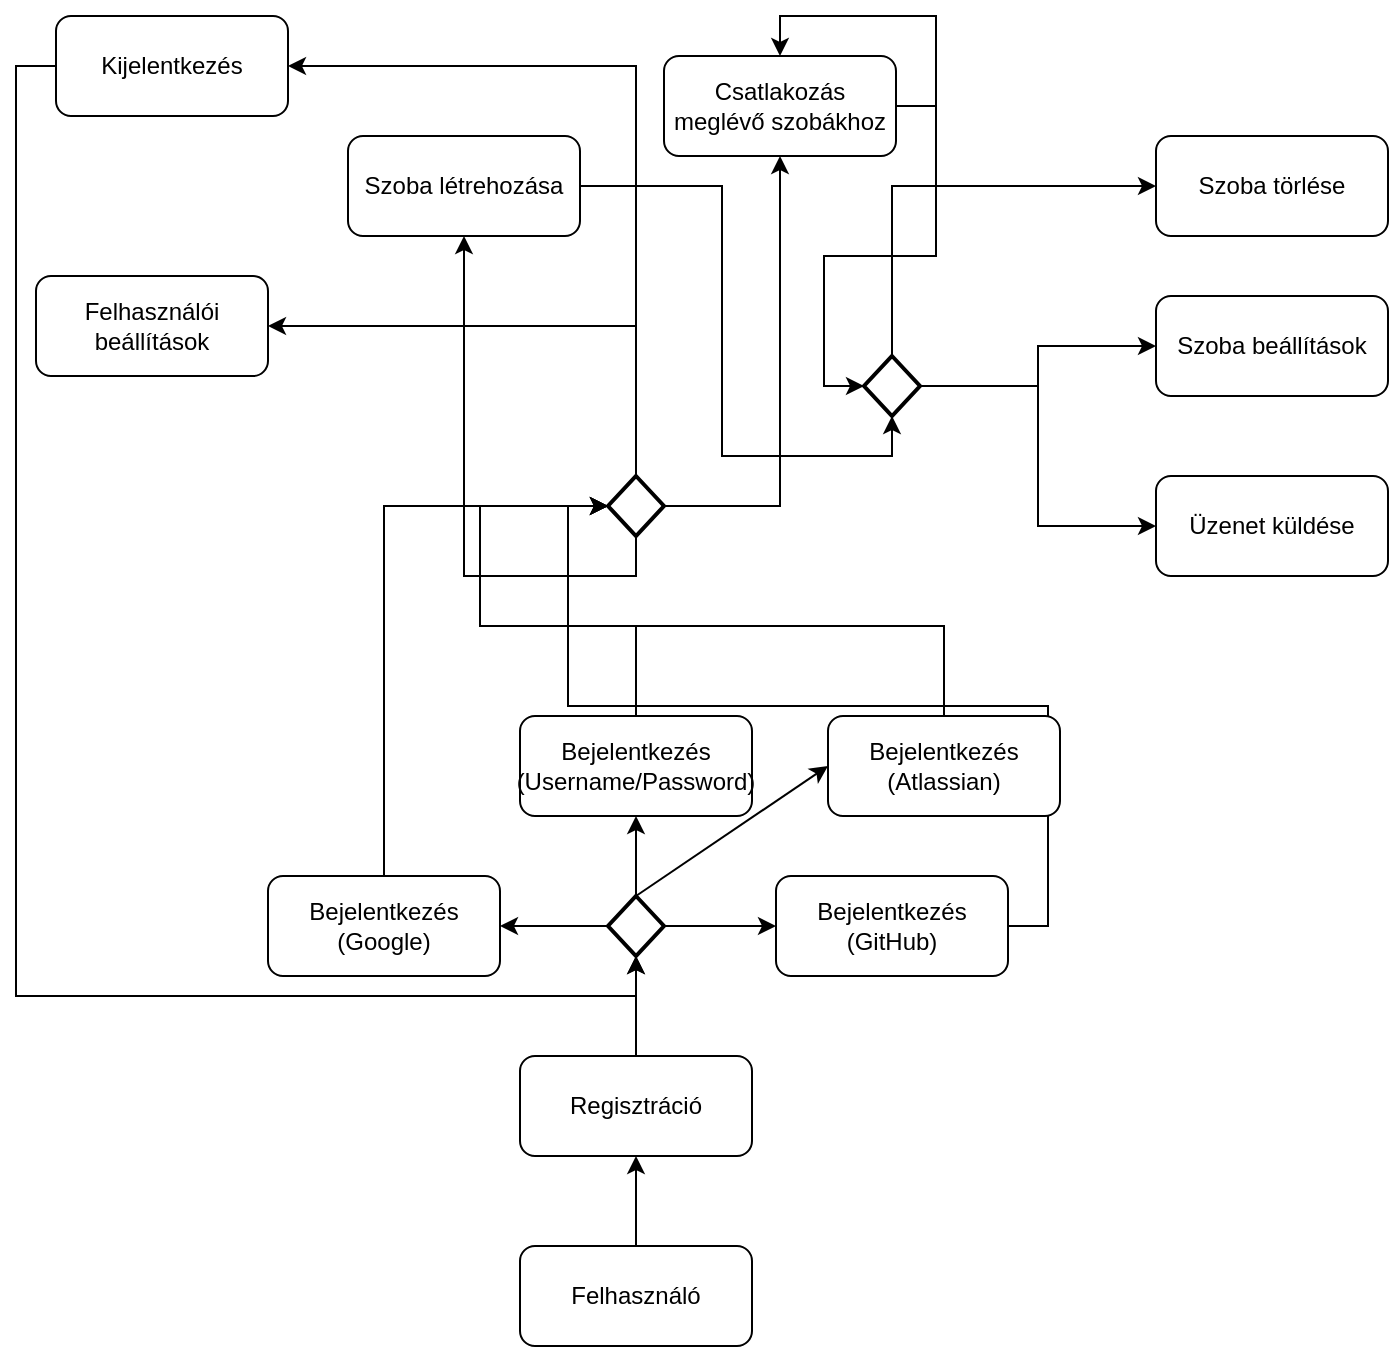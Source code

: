 <mxfile version="15.5.9" type="device"><diagram id="BXmBeo_IEokzREdqTc-5" name="Page-1"><mxGraphModel dx="1102" dy="610" grid="1" gridSize="10" guides="1" tooltips="1" connect="1" arrows="1" fold="1" page="1" pageScale="1" pageWidth="827" pageHeight="1169" math="0" shadow="0"><root><mxCell id="0"/><mxCell id="1" parent="0"/><mxCell id="DgmcfRTx5tDchHgxr0VJ-1" value="Felhasználó" style="rounded=1;whiteSpace=wrap;html=1;" vertex="1" parent="1"><mxGeometry x="342" y="635" width="116" height="50" as="geometry"/></mxCell><mxCell id="DgmcfRTx5tDchHgxr0VJ-3" value="" style="endArrow=classic;html=1;rounded=0;exitX=0.5;exitY=0;exitDx=0;exitDy=0;entryX=0.5;entryY=1;entryDx=0;entryDy=0;" edge="1" parent="1" source="DgmcfRTx5tDchHgxr0VJ-1" target="DgmcfRTx5tDchHgxr0VJ-5"><mxGeometry width="50" height="50" relative="1" as="geometry"><mxPoint x="400" y="550" as="sourcePoint"/><mxPoint x="400" y="500" as="targetPoint"/></mxGeometry></mxCell><mxCell id="DgmcfRTx5tDchHgxr0VJ-5" value="Regisztráció" style="rounded=1;whiteSpace=wrap;html=1;" vertex="1" parent="1"><mxGeometry x="342" y="540" width="116" height="50" as="geometry"/></mxCell><mxCell id="DgmcfRTx5tDchHgxr0VJ-8" value="" style="endArrow=classic;html=1;rounded=0;exitX=0.5;exitY=0;exitDx=0;exitDy=0;entryX=0.5;entryY=1;entryDx=0;entryDy=0;entryPerimeter=0;" edge="1" parent="1" source="DgmcfRTx5tDchHgxr0VJ-5" target="DgmcfRTx5tDchHgxr0VJ-30"><mxGeometry width="50" height="50" relative="1" as="geometry"><mxPoint x="400" y="530" as="sourcePoint"/><mxPoint x="400" y="480" as="targetPoint"/></mxGeometry></mxCell><mxCell id="DgmcfRTx5tDchHgxr0VJ-60" style="edgeStyle=orthogonalEdgeStyle;rounded=0;orthogonalLoop=1;jettySize=auto;html=1;exitX=1;exitY=0.5;exitDx=0;exitDy=0;entryX=0.5;entryY=1;entryDx=0;entryDy=0;entryPerimeter=0;" edge="1" parent="1" source="DgmcfRTx5tDchHgxr0VJ-14" target="DgmcfRTx5tDchHgxr0VJ-53"><mxGeometry relative="1" as="geometry"/></mxCell><mxCell id="DgmcfRTx5tDchHgxr0VJ-14" value="Szoba létrehozása" style="rounded=1;whiteSpace=wrap;html=1;" vertex="1" parent="1"><mxGeometry x="256" y="80" width="116" height="50" as="geometry"/></mxCell><mxCell id="DgmcfRTx5tDchHgxr0VJ-55" style="edgeStyle=orthogonalEdgeStyle;rounded=0;orthogonalLoop=1;jettySize=auto;html=1;exitX=1;exitY=0.5;exitDx=0;exitDy=0;entryX=0;entryY=0.5;entryDx=0;entryDy=0;entryPerimeter=0;" edge="1" parent="1" source="DgmcfRTx5tDchHgxr0VJ-15" target="DgmcfRTx5tDchHgxr0VJ-53"><mxGeometry relative="1" as="geometry"/></mxCell><mxCell id="DgmcfRTx5tDchHgxr0VJ-15" value="&lt;div&gt;Csatlakozás&lt;/div&gt;&lt;div&gt;meglévő szobákhoz&lt;/div&gt;" style="rounded=1;whiteSpace=wrap;html=1;" vertex="1" parent="1"><mxGeometry x="414" y="40" width="116" height="50" as="geometry"/></mxCell><mxCell id="DgmcfRTx5tDchHgxr0VJ-18" value="Szoba törlése" style="rounded=1;whiteSpace=wrap;html=1;" vertex="1" parent="1"><mxGeometry x="660" y="80" width="116" height="50" as="geometry"/></mxCell><mxCell id="DgmcfRTx5tDchHgxr0VJ-21" value="Szoba beállítások" style="rounded=1;whiteSpace=wrap;html=1;" vertex="1" parent="1"><mxGeometry x="660" y="160" width="116" height="50" as="geometry"/></mxCell><mxCell id="DgmcfRTx5tDchHgxr0VJ-23" value="&lt;div&gt;Felhasználói beállítások&lt;/div&gt;" style="rounded=1;whiteSpace=wrap;html=1;" vertex="1" parent="1"><mxGeometry x="100" y="150" width="116" height="50" as="geometry"/></mxCell><mxCell id="DgmcfRTx5tDchHgxr0VJ-62" style="edgeStyle=orthogonalEdgeStyle;rounded=0;orthogonalLoop=1;jettySize=auto;html=1;exitX=0;exitY=0.5;exitDx=0;exitDy=0;entryX=0.5;entryY=1;entryDx=0;entryDy=0;entryPerimeter=0;" edge="1" parent="1" source="DgmcfRTx5tDchHgxr0VJ-28" target="DgmcfRTx5tDchHgxr0VJ-30"><mxGeometry relative="1" as="geometry"/></mxCell><mxCell id="DgmcfRTx5tDchHgxr0VJ-28" value="Kijelentkezés" style="rounded=1;whiteSpace=wrap;html=1;" vertex="1" parent="1"><mxGeometry x="110" y="20" width="116" height="50" as="geometry"/></mxCell><mxCell id="DgmcfRTx5tDchHgxr0VJ-30" value="" style="strokeWidth=2;html=1;shape=mxgraph.flowchart.decision;whiteSpace=wrap;" vertex="1" parent="1"><mxGeometry x="386" y="460" width="28" height="30" as="geometry"/></mxCell><mxCell id="DgmcfRTx5tDchHgxr0VJ-34" value="" style="endArrow=classic;html=1;rounded=0;exitX=0;exitY=0.5;exitDx=0;exitDy=0;exitPerimeter=0;entryX=1;entryY=0.5;entryDx=0;entryDy=0;" edge="1" parent="1" source="DgmcfRTx5tDchHgxr0VJ-30" target="DgmcfRTx5tDchHgxr0VJ-35"><mxGeometry width="50" height="50" relative="1" as="geometry"><mxPoint x="346" y="480" as="sourcePoint"/><mxPoint x="336" y="475" as="targetPoint"/></mxGeometry></mxCell><mxCell id="DgmcfRTx5tDchHgxr0VJ-44" style="edgeStyle=orthogonalEdgeStyle;rounded=0;orthogonalLoop=1;jettySize=auto;html=1;exitX=0.5;exitY=0;exitDx=0;exitDy=0;entryX=0;entryY=0.5;entryDx=0;entryDy=0;entryPerimeter=0;" edge="1" parent="1" source="DgmcfRTx5tDchHgxr0VJ-35" target="DgmcfRTx5tDchHgxr0VJ-43"><mxGeometry relative="1" as="geometry"/></mxCell><mxCell id="DgmcfRTx5tDchHgxr0VJ-35" value="&lt;div&gt;Bejelentkezés (Google)&lt;/div&gt;" style="rounded=1;whiteSpace=wrap;html=1;" vertex="1" parent="1"><mxGeometry x="216" y="450" width="116" height="50" as="geometry"/></mxCell><mxCell id="DgmcfRTx5tDchHgxr0VJ-48" style="edgeStyle=orthogonalEdgeStyle;rounded=0;orthogonalLoop=1;jettySize=auto;html=1;exitX=1;exitY=0.5;exitDx=0;exitDy=0;entryX=0;entryY=0.5;entryDx=0;entryDy=0;entryPerimeter=0;" edge="1" parent="1" source="DgmcfRTx5tDchHgxr0VJ-36" target="DgmcfRTx5tDchHgxr0VJ-43"><mxGeometry relative="1" as="geometry"/></mxCell><mxCell id="DgmcfRTx5tDchHgxr0VJ-36" value="&lt;div&gt;Bejelentkezés (GitHub)&lt;/div&gt;" style="rounded=1;whiteSpace=wrap;html=1;" vertex="1" parent="1"><mxGeometry x="470" y="450" width="116" height="50" as="geometry"/></mxCell><mxCell id="DgmcfRTx5tDchHgxr0VJ-37" value="" style="endArrow=classic;html=1;rounded=0;exitX=1;exitY=0.5;exitDx=0;exitDy=0;exitPerimeter=0;entryX=0;entryY=0.5;entryDx=0;entryDy=0;" edge="1" parent="1" source="DgmcfRTx5tDchHgxr0VJ-30" target="DgmcfRTx5tDchHgxr0VJ-36"><mxGeometry width="50" height="50" relative="1" as="geometry"><mxPoint x="396" y="485" as="sourcePoint"/><mxPoint x="342" y="485" as="targetPoint"/></mxGeometry></mxCell><mxCell id="DgmcfRTx5tDchHgxr0VJ-38" value="" style="endArrow=classic;html=1;rounded=0;exitX=0.5;exitY=0;exitDx=0;exitDy=0;exitPerimeter=0;entryX=0.5;entryY=1;entryDx=0;entryDy=0;" edge="1" parent="1" source="DgmcfRTx5tDchHgxr0VJ-30" target="DgmcfRTx5tDchHgxr0VJ-39"><mxGeometry width="50" height="50" relative="1" as="geometry"><mxPoint x="400" y="440" as="sourcePoint"/><mxPoint x="400" y="420" as="targetPoint"/></mxGeometry></mxCell><mxCell id="DgmcfRTx5tDchHgxr0VJ-45" style="edgeStyle=orthogonalEdgeStyle;rounded=0;orthogonalLoop=1;jettySize=auto;html=1;exitX=0.5;exitY=0;exitDx=0;exitDy=0;entryX=0;entryY=0.5;entryDx=0;entryDy=0;entryPerimeter=0;" edge="1" parent="1" source="DgmcfRTx5tDchHgxr0VJ-39" target="DgmcfRTx5tDchHgxr0VJ-43"><mxGeometry relative="1" as="geometry"/></mxCell><mxCell id="DgmcfRTx5tDchHgxr0VJ-39" value="&lt;div&gt;Bejelentkezés (Username/Password)&lt;/div&gt;" style="rounded=1;whiteSpace=wrap;html=1;" vertex="1" parent="1"><mxGeometry x="342" y="370" width="116" height="50" as="geometry"/></mxCell><mxCell id="DgmcfRTx5tDchHgxr0VJ-40" value="" style="endArrow=classic;html=1;rounded=0;exitX=0.5;exitY=0;exitDx=0;exitDy=0;exitPerimeter=0;entryX=0;entryY=0.5;entryDx=0;entryDy=0;" edge="1" parent="1" source="DgmcfRTx5tDchHgxr0VJ-30" target="DgmcfRTx5tDchHgxr0VJ-41"><mxGeometry width="50" height="50" relative="1" as="geometry"><mxPoint x="424" y="485" as="sourcePoint"/><mxPoint x="486" y="420" as="targetPoint"/></mxGeometry></mxCell><mxCell id="DgmcfRTx5tDchHgxr0VJ-46" style="edgeStyle=orthogonalEdgeStyle;rounded=0;orthogonalLoop=1;jettySize=auto;html=1;exitX=0.5;exitY=0;exitDx=0;exitDy=0;entryX=0;entryY=0.5;entryDx=0;entryDy=0;entryPerimeter=0;" edge="1" parent="1" source="DgmcfRTx5tDchHgxr0VJ-41" target="DgmcfRTx5tDchHgxr0VJ-43"><mxGeometry relative="1" as="geometry"/></mxCell><mxCell id="DgmcfRTx5tDchHgxr0VJ-41" value="&lt;div&gt;Bejelentkezés (Atlassian)&lt;/div&gt;" style="rounded=1;whiteSpace=wrap;html=1;" vertex="1" parent="1"><mxGeometry x="496" y="370" width="116" height="50" as="geometry"/></mxCell><mxCell id="DgmcfRTx5tDchHgxr0VJ-49" style="edgeStyle=orthogonalEdgeStyle;rounded=0;orthogonalLoop=1;jettySize=auto;html=1;exitX=0.5;exitY=0;exitDx=0;exitDy=0;exitPerimeter=0;entryX=1;entryY=0.5;entryDx=0;entryDy=0;" edge="1" parent="1" source="DgmcfRTx5tDchHgxr0VJ-43" target="DgmcfRTx5tDchHgxr0VJ-23"><mxGeometry relative="1" as="geometry"/></mxCell><mxCell id="DgmcfRTx5tDchHgxr0VJ-50" style="edgeStyle=orthogonalEdgeStyle;rounded=0;orthogonalLoop=1;jettySize=auto;html=1;exitX=1;exitY=0.5;exitDx=0;exitDy=0;exitPerimeter=0;entryX=0.5;entryY=1;entryDx=0;entryDy=0;" edge="1" parent="1" source="DgmcfRTx5tDchHgxr0VJ-43" target="DgmcfRTx5tDchHgxr0VJ-15"><mxGeometry relative="1" as="geometry"/></mxCell><mxCell id="DgmcfRTx5tDchHgxr0VJ-51" style="edgeStyle=orthogonalEdgeStyle;rounded=0;orthogonalLoop=1;jettySize=auto;html=1;exitX=0.5;exitY=1;exitDx=0;exitDy=0;exitPerimeter=0;entryX=0.5;entryY=1;entryDx=0;entryDy=0;" edge="1" parent="1" source="DgmcfRTx5tDchHgxr0VJ-43" target="DgmcfRTx5tDchHgxr0VJ-14"><mxGeometry relative="1" as="geometry"/></mxCell><mxCell id="DgmcfRTx5tDchHgxr0VJ-52" style="edgeStyle=orthogonalEdgeStyle;rounded=0;orthogonalLoop=1;jettySize=auto;html=1;exitX=0.5;exitY=0;exitDx=0;exitDy=0;exitPerimeter=0;entryX=1;entryY=0.5;entryDx=0;entryDy=0;" edge="1" parent="1" source="DgmcfRTx5tDchHgxr0VJ-43" target="DgmcfRTx5tDchHgxr0VJ-28"><mxGeometry relative="1" as="geometry"/></mxCell><mxCell id="DgmcfRTx5tDchHgxr0VJ-43" value="" style="strokeWidth=2;html=1;shape=mxgraph.flowchart.decision;whiteSpace=wrap;" vertex="1" parent="1"><mxGeometry x="386" y="250" width="28" height="30" as="geometry"/></mxCell><mxCell id="DgmcfRTx5tDchHgxr0VJ-56" style="edgeStyle=orthogonalEdgeStyle;rounded=0;orthogonalLoop=1;jettySize=auto;html=1;exitX=1;exitY=0.5;exitDx=0;exitDy=0;exitPerimeter=0;entryX=0;entryY=0.5;entryDx=0;entryDy=0;" edge="1" parent="1" source="DgmcfRTx5tDchHgxr0VJ-53" target="DgmcfRTx5tDchHgxr0VJ-21"><mxGeometry relative="1" as="geometry"/></mxCell><mxCell id="DgmcfRTx5tDchHgxr0VJ-57" style="edgeStyle=orthogonalEdgeStyle;rounded=0;orthogonalLoop=1;jettySize=auto;html=1;exitX=0.5;exitY=0;exitDx=0;exitDy=0;exitPerimeter=0;entryX=0;entryY=0.5;entryDx=0;entryDy=0;" edge="1" parent="1" source="DgmcfRTx5tDchHgxr0VJ-53" target="DgmcfRTx5tDchHgxr0VJ-18"><mxGeometry relative="1" as="geometry"/></mxCell><mxCell id="DgmcfRTx5tDchHgxr0VJ-59" style="edgeStyle=orthogonalEdgeStyle;rounded=0;orthogonalLoop=1;jettySize=auto;html=1;exitX=1;exitY=0.5;exitDx=0;exitDy=0;exitPerimeter=0;entryX=0;entryY=0.5;entryDx=0;entryDy=0;" edge="1" parent="1" source="DgmcfRTx5tDchHgxr0VJ-53" target="DgmcfRTx5tDchHgxr0VJ-58"><mxGeometry relative="1" as="geometry"/></mxCell><mxCell id="DgmcfRTx5tDchHgxr0VJ-61" style="edgeStyle=orthogonalEdgeStyle;rounded=0;orthogonalLoop=1;jettySize=auto;html=1;exitX=0.5;exitY=0;exitDx=0;exitDy=0;exitPerimeter=0;entryX=0.5;entryY=0;entryDx=0;entryDy=0;" edge="1" parent="1" source="DgmcfRTx5tDchHgxr0VJ-53" target="DgmcfRTx5tDchHgxr0VJ-15"><mxGeometry relative="1" as="geometry"/></mxCell><mxCell id="DgmcfRTx5tDchHgxr0VJ-53" value="" style="strokeWidth=2;html=1;shape=mxgraph.flowchart.decision;whiteSpace=wrap;" vertex="1" parent="1"><mxGeometry x="514" y="190" width="28" height="30" as="geometry"/></mxCell><mxCell id="DgmcfRTx5tDchHgxr0VJ-58" value="Üzenet küldése" style="rounded=1;whiteSpace=wrap;html=1;" vertex="1" parent="1"><mxGeometry x="660" y="250" width="116" height="50" as="geometry"/></mxCell></root></mxGraphModel></diagram></mxfile>